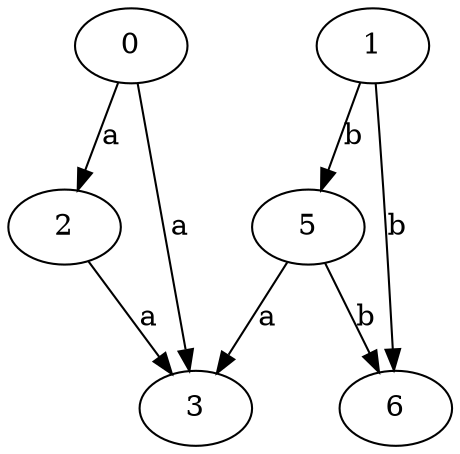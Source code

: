 strict digraph  {
0;
1;
2;
3;
5;
6;
0 -> 2  [label=a];
0 -> 3  [label=a];
1 -> 5  [label=b];
1 -> 6  [label=b];
2 -> 3  [label=a];
5 -> 3  [label=a];
5 -> 6  [label=b];
}
